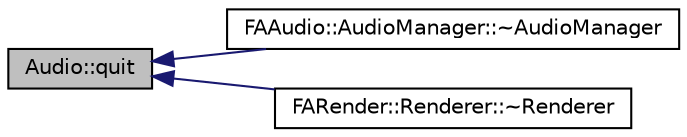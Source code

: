digraph G
{
  edge [fontname="Helvetica",fontsize="10",labelfontname="Helvetica",labelfontsize="10"];
  node [fontname="Helvetica",fontsize="10",shape=record];
  rankdir="LR";
  Node1 [label="Audio::quit",height=0.2,width=0.4,color="black", fillcolor="grey75", style="filled" fontcolor="black"];
  Node1 -> Node2 [dir="back",color="midnightblue",fontsize="10",style="solid",fontname="Helvetica"];
  Node2 [label="FAAudio::AudioManager::~AudioManager",height=0.2,width=0.4,color="black", fillcolor="white", style="filled",URL="$class_f_a_audio_1_1_audio_manager.html#ae0c2afb9f1882bebf326ba0ab82ee906"];
  Node1 -> Node3 [dir="back",color="midnightblue",fontsize="10",style="solid",fontname="Helvetica"];
  Node3 [label="FARender::Renderer::~Renderer",height=0.2,width=0.4,color="black", fillcolor="white", style="filled",URL="$class_f_a_render_1_1_renderer.html#a17cafafba0a56840930eca4014ae129a"];
}
